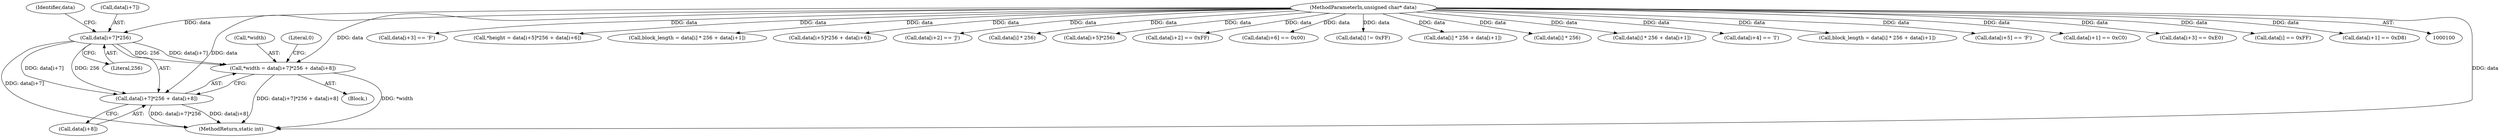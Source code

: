 digraph "0_PDFGen_ee58aff6918b8bbc3be29b9e3089485ea46ff956@array" {
"1000266" [label="(Call,data[i+7]*256)"];
"1000101" [label="(MethodParameterIn,unsigned char* data)"];
"1000262" [label="(Call,*width = data[i+7]*256 + data[i+8])"];
"1000265" [label="(Call,data[i+7]*256 + data[i+8])"];
"1000166" [label="(Call,data[i+3] == 'F')"];
"1000246" [label="(Call,*height = data[i+5]*256 + data[i+6])"];
"1000198" [label="(Call,block_length = data[i] * 256 + data[i+1])"];
"1000263" [label="(Call,*width)"];
"1000274" [label="(Identifier,data)"];
"1000273" [label="(Call,data[i+8])"];
"1000249" [label="(Call,data[i+5]*256 + data[i+6])"];
"1000272" [label="(Literal,256)"];
"1000158" [label="(Call,data[i+2] == 'J')"];
"1000245" [label="(Block,)"];
"1000265" [label="(Call,data[i+7]*256 + data[i+8])"];
"1000201" [label="(Call,data[i] * 256)"];
"1000250" [label="(Call,data[i+5]*256)"];
"1000132" [label="(Call,data[i+2] == 0xFF)"];
"1000279" [label="(Literal,0)"];
"1000266" [label="(Call,data[i+7]*256)"];
"1000189" [label="(Call,data[i+6] == 0x00)"];
"1000229" [label="(Call,data[i] != 0xFF)"];
"1000291" [label="(Call,data[i] * 256 + data[i+1])"];
"1000292" [label="(Call,data[i] * 256)"];
"1000200" [label="(Call,data[i] * 256 + data[i+1])"];
"1000262" [label="(Call,*width = data[i+7]*256 + data[i+8])"];
"1000174" [label="(Call,data[i+4] == 'I')"];
"1000305" [label="(MethodReturn,static int)"];
"1000289" [label="(Call,block_length = data[i] * 256 + data[i+1])"];
"1000182" [label="(Call,data[i+5] == 'F')"];
"1000238" [label="(Call,data[i+1] == 0xC0)"];
"1000101" [label="(MethodParameterIn,unsigned char* data)"];
"1000139" [label="(Call,data[i+3] == 0xE0)"];
"1000267" [label="(Call,data[i+7])"];
"1000118" [label="(Call,data[i] == 0xFF)"];
"1000124" [label="(Call,data[i+1] == 0xD8)"];
"1000266" -> "1000265"  [label="AST: "];
"1000266" -> "1000272"  [label="CFG: "];
"1000267" -> "1000266"  [label="AST: "];
"1000272" -> "1000266"  [label="AST: "];
"1000274" -> "1000266"  [label="CFG: "];
"1000266" -> "1000305"  [label="DDG: data[i+7]"];
"1000266" -> "1000262"  [label="DDG: data[i+7]"];
"1000266" -> "1000262"  [label="DDG: 256"];
"1000266" -> "1000265"  [label="DDG: data[i+7]"];
"1000266" -> "1000265"  [label="DDG: 256"];
"1000101" -> "1000266"  [label="DDG: data"];
"1000101" -> "1000100"  [label="AST: "];
"1000101" -> "1000305"  [label="DDG: data"];
"1000101" -> "1000118"  [label="DDG: data"];
"1000101" -> "1000124"  [label="DDG: data"];
"1000101" -> "1000132"  [label="DDG: data"];
"1000101" -> "1000139"  [label="DDG: data"];
"1000101" -> "1000158"  [label="DDG: data"];
"1000101" -> "1000166"  [label="DDG: data"];
"1000101" -> "1000174"  [label="DDG: data"];
"1000101" -> "1000182"  [label="DDG: data"];
"1000101" -> "1000189"  [label="DDG: data"];
"1000101" -> "1000198"  [label="DDG: data"];
"1000101" -> "1000201"  [label="DDG: data"];
"1000101" -> "1000200"  [label="DDG: data"];
"1000101" -> "1000229"  [label="DDG: data"];
"1000101" -> "1000238"  [label="DDG: data"];
"1000101" -> "1000246"  [label="DDG: data"];
"1000101" -> "1000250"  [label="DDG: data"];
"1000101" -> "1000249"  [label="DDG: data"];
"1000101" -> "1000262"  [label="DDG: data"];
"1000101" -> "1000265"  [label="DDG: data"];
"1000101" -> "1000289"  [label="DDG: data"];
"1000101" -> "1000292"  [label="DDG: data"];
"1000101" -> "1000291"  [label="DDG: data"];
"1000262" -> "1000245"  [label="AST: "];
"1000262" -> "1000265"  [label="CFG: "];
"1000263" -> "1000262"  [label="AST: "];
"1000265" -> "1000262"  [label="AST: "];
"1000279" -> "1000262"  [label="CFG: "];
"1000262" -> "1000305"  [label="DDG: data[i+7]*256 + data[i+8]"];
"1000262" -> "1000305"  [label="DDG: *width"];
"1000265" -> "1000273"  [label="CFG: "];
"1000273" -> "1000265"  [label="AST: "];
"1000265" -> "1000305"  [label="DDG: data[i+7]*256"];
"1000265" -> "1000305"  [label="DDG: data[i+8]"];
}
